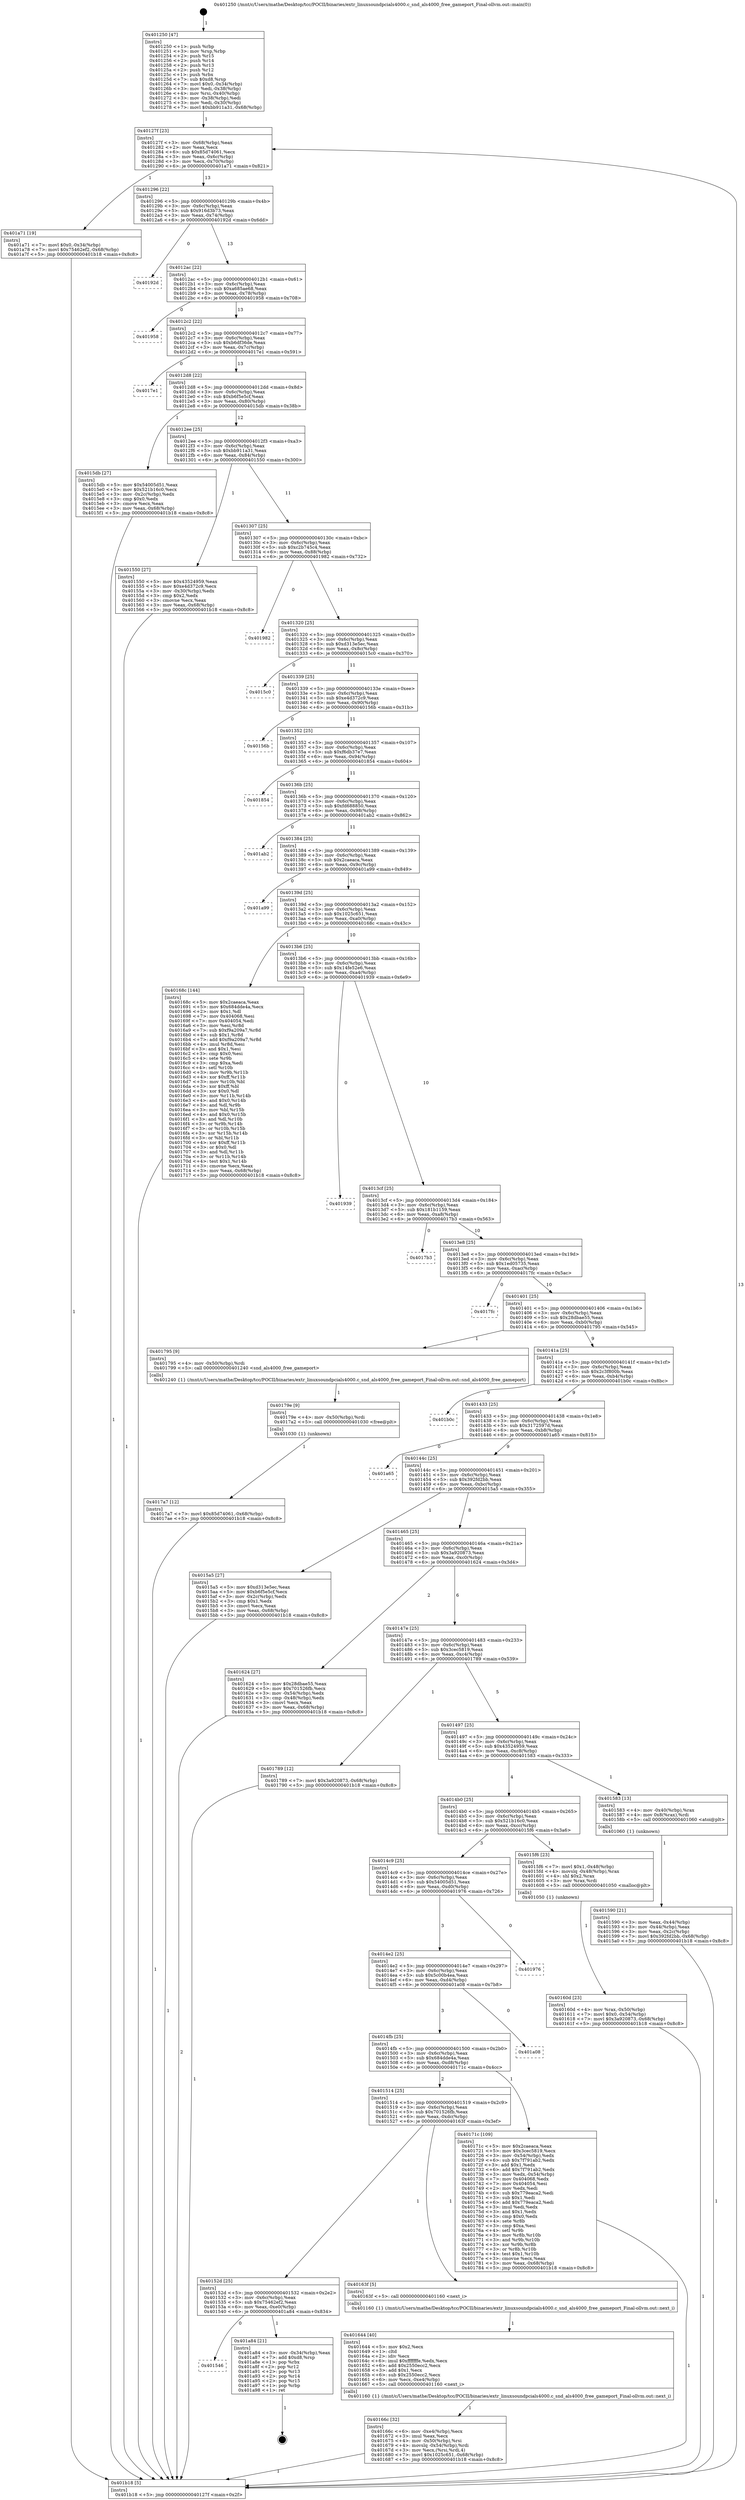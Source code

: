 digraph "0x401250" {
  label = "0x401250 (/mnt/c/Users/mathe/Desktop/tcc/POCII/binaries/extr_linuxsoundpcials4000.c_snd_als4000_free_gameport_Final-ollvm.out::main(0))"
  labelloc = "t"
  node[shape=record]

  Entry [label="",width=0.3,height=0.3,shape=circle,fillcolor=black,style=filled]
  "0x40127f" [label="{
     0x40127f [23]\l
     | [instrs]\l
     &nbsp;&nbsp;0x40127f \<+3\>: mov -0x68(%rbp),%eax\l
     &nbsp;&nbsp;0x401282 \<+2\>: mov %eax,%ecx\l
     &nbsp;&nbsp;0x401284 \<+6\>: sub $0x85d74061,%ecx\l
     &nbsp;&nbsp;0x40128a \<+3\>: mov %eax,-0x6c(%rbp)\l
     &nbsp;&nbsp;0x40128d \<+3\>: mov %ecx,-0x70(%rbp)\l
     &nbsp;&nbsp;0x401290 \<+6\>: je 0000000000401a71 \<main+0x821\>\l
  }"]
  "0x401a71" [label="{
     0x401a71 [19]\l
     | [instrs]\l
     &nbsp;&nbsp;0x401a71 \<+7\>: movl $0x0,-0x34(%rbp)\l
     &nbsp;&nbsp;0x401a78 \<+7\>: movl $0x75462ef2,-0x68(%rbp)\l
     &nbsp;&nbsp;0x401a7f \<+5\>: jmp 0000000000401b18 \<main+0x8c8\>\l
  }"]
  "0x401296" [label="{
     0x401296 [22]\l
     | [instrs]\l
     &nbsp;&nbsp;0x401296 \<+5\>: jmp 000000000040129b \<main+0x4b\>\l
     &nbsp;&nbsp;0x40129b \<+3\>: mov -0x6c(%rbp),%eax\l
     &nbsp;&nbsp;0x40129e \<+5\>: sub $0x916d3b73,%eax\l
     &nbsp;&nbsp;0x4012a3 \<+3\>: mov %eax,-0x74(%rbp)\l
     &nbsp;&nbsp;0x4012a6 \<+6\>: je 000000000040192d \<main+0x6dd\>\l
  }"]
  Exit [label="",width=0.3,height=0.3,shape=circle,fillcolor=black,style=filled,peripheries=2]
  "0x40192d" [label="{
     0x40192d\l
  }", style=dashed]
  "0x4012ac" [label="{
     0x4012ac [22]\l
     | [instrs]\l
     &nbsp;&nbsp;0x4012ac \<+5\>: jmp 00000000004012b1 \<main+0x61\>\l
     &nbsp;&nbsp;0x4012b1 \<+3\>: mov -0x6c(%rbp),%eax\l
     &nbsp;&nbsp;0x4012b4 \<+5\>: sub $0xa685ae68,%eax\l
     &nbsp;&nbsp;0x4012b9 \<+3\>: mov %eax,-0x78(%rbp)\l
     &nbsp;&nbsp;0x4012bc \<+6\>: je 0000000000401958 \<main+0x708\>\l
  }"]
  "0x401546" [label="{
     0x401546\l
  }", style=dashed]
  "0x401958" [label="{
     0x401958\l
  }", style=dashed]
  "0x4012c2" [label="{
     0x4012c2 [22]\l
     | [instrs]\l
     &nbsp;&nbsp;0x4012c2 \<+5\>: jmp 00000000004012c7 \<main+0x77\>\l
     &nbsp;&nbsp;0x4012c7 \<+3\>: mov -0x6c(%rbp),%eax\l
     &nbsp;&nbsp;0x4012ca \<+5\>: sub $0xb6df36de,%eax\l
     &nbsp;&nbsp;0x4012cf \<+3\>: mov %eax,-0x7c(%rbp)\l
     &nbsp;&nbsp;0x4012d2 \<+6\>: je 00000000004017e1 \<main+0x591\>\l
  }"]
  "0x401a84" [label="{
     0x401a84 [21]\l
     | [instrs]\l
     &nbsp;&nbsp;0x401a84 \<+3\>: mov -0x34(%rbp),%eax\l
     &nbsp;&nbsp;0x401a87 \<+7\>: add $0xd8,%rsp\l
     &nbsp;&nbsp;0x401a8e \<+1\>: pop %rbx\l
     &nbsp;&nbsp;0x401a8f \<+2\>: pop %r12\l
     &nbsp;&nbsp;0x401a91 \<+2\>: pop %r13\l
     &nbsp;&nbsp;0x401a93 \<+2\>: pop %r14\l
     &nbsp;&nbsp;0x401a95 \<+2\>: pop %r15\l
     &nbsp;&nbsp;0x401a97 \<+1\>: pop %rbp\l
     &nbsp;&nbsp;0x401a98 \<+1\>: ret\l
  }"]
  "0x4017e1" [label="{
     0x4017e1\l
  }", style=dashed]
  "0x4012d8" [label="{
     0x4012d8 [22]\l
     | [instrs]\l
     &nbsp;&nbsp;0x4012d8 \<+5\>: jmp 00000000004012dd \<main+0x8d\>\l
     &nbsp;&nbsp;0x4012dd \<+3\>: mov -0x6c(%rbp),%eax\l
     &nbsp;&nbsp;0x4012e0 \<+5\>: sub $0xb6f5e5cf,%eax\l
     &nbsp;&nbsp;0x4012e5 \<+3\>: mov %eax,-0x80(%rbp)\l
     &nbsp;&nbsp;0x4012e8 \<+6\>: je 00000000004015db \<main+0x38b\>\l
  }"]
  "0x4017a7" [label="{
     0x4017a7 [12]\l
     | [instrs]\l
     &nbsp;&nbsp;0x4017a7 \<+7\>: movl $0x85d74061,-0x68(%rbp)\l
     &nbsp;&nbsp;0x4017ae \<+5\>: jmp 0000000000401b18 \<main+0x8c8\>\l
  }"]
  "0x4015db" [label="{
     0x4015db [27]\l
     | [instrs]\l
     &nbsp;&nbsp;0x4015db \<+5\>: mov $0x54005d51,%eax\l
     &nbsp;&nbsp;0x4015e0 \<+5\>: mov $0x521b16c0,%ecx\l
     &nbsp;&nbsp;0x4015e5 \<+3\>: mov -0x2c(%rbp),%edx\l
     &nbsp;&nbsp;0x4015e8 \<+3\>: cmp $0x0,%edx\l
     &nbsp;&nbsp;0x4015eb \<+3\>: cmove %ecx,%eax\l
     &nbsp;&nbsp;0x4015ee \<+3\>: mov %eax,-0x68(%rbp)\l
     &nbsp;&nbsp;0x4015f1 \<+5\>: jmp 0000000000401b18 \<main+0x8c8\>\l
  }"]
  "0x4012ee" [label="{
     0x4012ee [25]\l
     | [instrs]\l
     &nbsp;&nbsp;0x4012ee \<+5\>: jmp 00000000004012f3 \<main+0xa3\>\l
     &nbsp;&nbsp;0x4012f3 \<+3\>: mov -0x6c(%rbp),%eax\l
     &nbsp;&nbsp;0x4012f6 \<+5\>: sub $0xbb911a31,%eax\l
     &nbsp;&nbsp;0x4012fb \<+6\>: mov %eax,-0x84(%rbp)\l
     &nbsp;&nbsp;0x401301 \<+6\>: je 0000000000401550 \<main+0x300\>\l
  }"]
  "0x40179e" [label="{
     0x40179e [9]\l
     | [instrs]\l
     &nbsp;&nbsp;0x40179e \<+4\>: mov -0x50(%rbp),%rdi\l
     &nbsp;&nbsp;0x4017a2 \<+5\>: call 0000000000401030 \<free@plt\>\l
     | [calls]\l
     &nbsp;&nbsp;0x401030 \{1\} (unknown)\l
  }"]
  "0x401550" [label="{
     0x401550 [27]\l
     | [instrs]\l
     &nbsp;&nbsp;0x401550 \<+5\>: mov $0x43524959,%eax\l
     &nbsp;&nbsp;0x401555 \<+5\>: mov $0xe4d372c9,%ecx\l
     &nbsp;&nbsp;0x40155a \<+3\>: mov -0x30(%rbp),%edx\l
     &nbsp;&nbsp;0x40155d \<+3\>: cmp $0x2,%edx\l
     &nbsp;&nbsp;0x401560 \<+3\>: cmovne %ecx,%eax\l
     &nbsp;&nbsp;0x401563 \<+3\>: mov %eax,-0x68(%rbp)\l
     &nbsp;&nbsp;0x401566 \<+5\>: jmp 0000000000401b18 \<main+0x8c8\>\l
  }"]
  "0x401307" [label="{
     0x401307 [25]\l
     | [instrs]\l
     &nbsp;&nbsp;0x401307 \<+5\>: jmp 000000000040130c \<main+0xbc\>\l
     &nbsp;&nbsp;0x40130c \<+3\>: mov -0x6c(%rbp),%eax\l
     &nbsp;&nbsp;0x40130f \<+5\>: sub $0xc2b745c4,%eax\l
     &nbsp;&nbsp;0x401314 \<+6\>: mov %eax,-0x88(%rbp)\l
     &nbsp;&nbsp;0x40131a \<+6\>: je 0000000000401982 \<main+0x732\>\l
  }"]
  "0x401b18" [label="{
     0x401b18 [5]\l
     | [instrs]\l
     &nbsp;&nbsp;0x401b18 \<+5\>: jmp 000000000040127f \<main+0x2f\>\l
  }"]
  "0x401250" [label="{
     0x401250 [47]\l
     | [instrs]\l
     &nbsp;&nbsp;0x401250 \<+1\>: push %rbp\l
     &nbsp;&nbsp;0x401251 \<+3\>: mov %rsp,%rbp\l
     &nbsp;&nbsp;0x401254 \<+2\>: push %r15\l
     &nbsp;&nbsp;0x401256 \<+2\>: push %r14\l
     &nbsp;&nbsp;0x401258 \<+2\>: push %r13\l
     &nbsp;&nbsp;0x40125a \<+2\>: push %r12\l
     &nbsp;&nbsp;0x40125c \<+1\>: push %rbx\l
     &nbsp;&nbsp;0x40125d \<+7\>: sub $0xd8,%rsp\l
     &nbsp;&nbsp;0x401264 \<+7\>: movl $0x0,-0x34(%rbp)\l
     &nbsp;&nbsp;0x40126b \<+3\>: mov %edi,-0x38(%rbp)\l
     &nbsp;&nbsp;0x40126e \<+4\>: mov %rsi,-0x40(%rbp)\l
     &nbsp;&nbsp;0x401272 \<+3\>: mov -0x38(%rbp),%edi\l
     &nbsp;&nbsp;0x401275 \<+3\>: mov %edi,-0x30(%rbp)\l
     &nbsp;&nbsp;0x401278 \<+7\>: movl $0xbb911a31,-0x68(%rbp)\l
  }"]
  "0x40166c" [label="{
     0x40166c [32]\l
     | [instrs]\l
     &nbsp;&nbsp;0x40166c \<+6\>: mov -0xe4(%rbp),%ecx\l
     &nbsp;&nbsp;0x401672 \<+3\>: imul %eax,%ecx\l
     &nbsp;&nbsp;0x401675 \<+4\>: mov -0x50(%rbp),%rsi\l
     &nbsp;&nbsp;0x401679 \<+4\>: movslq -0x54(%rbp),%rdi\l
     &nbsp;&nbsp;0x40167d \<+3\>: mov %ecx,(%rsi,%rdi,4)\l
     &nbsp;&nbsp;0x401680 \<+7\>: movl $0x1025c651,-0x68(%rbp)\l
     &nbsp;&nbsp;0x401687 \<+5\>: jmp 0000000000401b18 \<main+0x8c8\>\l
  }"]
  "0x401982" [label="{
     0x401982\l
  }", style=dashed]
  "0x401320" [label="{
     0x401320 [25]\l
     | [instrs]\l
     &nbsp;&nbsp;0x401320 \<+5\>: jmp 0000000000401325 \<main+0xd5\>\l
     &nbsp;&nbsp;0x401325 \<+3\>: mov -0x6c(%rbp),%eax\l
     &nbsp;&nbsp;0x401328 \<+5\>: sub $0xd313e5ec,%eax\l
     &nbsp;&nbsp;0x40132d \<+6\>: mov %eax,-0x8c(%rbp)\l
     &nbsp;&nbsp;0x401333 \<+6\>: je 00000000004015c0 \<main+0x370\>\l
  }"]
  "0x401644" [label="{
     0x401644 [40]\l
     | [instrs]\l
     &nbsp;&nbsp;0x401644 \<+5\>: mov $0x2,%ecx\l
     &nbsp;&nbsp;0x401649 \<+1\>: cltd\l
     &nbsp;&nbsp;0x40164a \<+2\>: idiv %ecx\l
     &nbsp;&nbsp;0x40164c \<+6\>: imul $0xfffffffe,%edx,%ecx\l
     &nbsp;&nbsp;0x401652 \<+6\>: add $0x2550ecc2,%ecx\l
     &nbsp;&nbsp;0x401658 \<+3\>: add $0x1,%ecx\l
     &nbsp;&nbsp;0x40165b \<+6\>: sub $0x2550ecc2,%ecx\l
     &nbsp;&nbsp;0x401661 \<+6\>: mov %ecx,-0xe4(%rbp)\l
     &nbsp;&nbsp;0x401667 \<+5\>: call 0000000000401160 \<next_i\>\l
     | [calls]\l
     &nbsp;&nbsp;0x401160 \{1\} (/mnt/c/Users/mathe/Desktop/tcc/POCII/binaries/extr_linuxsoundpcials4000.c_snd_als4000_free_gameport_Final-ollvm.out::next_i)\l
  }"]
  "0x4015c0" [label="{
     0x4015c0\l
  }", style=dashed]
  "0x401339" [label="{
     0x401339 [25]\l
     | [instrs]\l
     &nbsp;&nbsp;0x401339 \<+5\>: jmp 000000000040133e \<main+0xee\>\l
     &nbsp;&nbsp;0x40133e \<+3\>: mov -0x6c(%rbp),%eax\l
     &nbsp;&nbsp;0x401341 \<+5\>: sub $0xe4d372c9,%eax\l
     &nbsp;&nbsp;0x401346 \<+6\>: mov %eax,-0x90(%rbp)\l
     &nbsp;&nbsp;0x40134c \<+6\>: je 000000000040156b \<main+0x31b\>\l
  }"]
  "0x40152d" [label="{
     0x40152d [25]\l
     | [instrs]\l
     &nbsp;&nbsp;0x40152d \<+5\>: jmp 0000000000401532 \<main+0x2e2\>\l
     &nbsp;&nbsp;0x401532 \<+3\>: mov -0x6c(%rbp),%eax\l
     &nbsp;&nbsp;0x401535 \<+5\>: sub $0x75462ef2,%eax\l
     &nbsp;&nbsp;0x40153a \<+6\>: mov %eax,-0xe0(%rbp)\l
     &nbsp;&nbsp;0x401540 \<+6\>: je 0000000000401a84 \<main+0x834\>\l
  }"]
  "0x40156b" [label="{
     0x40156b\l
  }", style=dashed]
  "0x401352" [label="{
     0x401352 [25]\l
     | [instrs]\l
     &nbsp;&nbsp;0x401352 \<+5\>: jmp 0000000000401357 \<main+0x107\>\l
     &nbsp;&nbsp;0x401357 \<+3\>: mov -0x6c(%rbp),%eax\l
     &nbsp;&nbsp;0x40135a \<+5\>: sub $0xf6db37e7,%eax\l
     &nbsp;&nbsp;0x40135f \<+6\>: mov %eax,-0x94(%rbp)\l
     &nbsp;&nbsp;0x401365 \<+6\>: je 0000000000401854 \<main+0x604\>\l
  }"]
  "0x40163f" [label="{
     0x40163f [5]\l
     | [instrs]\l
     &nbsp;&nbsp;0x40163f \<+5\>: call 0000000000401160 \<next_i\>\l
     | [calls]\l
     &nbsp;&nbsp;0x401160 \{1\} (/mnt/c/Users/mathe/Desktop/tcc/POCII/binaries/extr_linuxsoundpcials4000.c_snd_als4000_free_gameport_Final-ollvm.out::next_i)\l
  }"]
  "0x401854" [label="{
     0x401854\l
  }", style=dashed]
  "0x40136b" [label="{
     0x40136b [25]\l
     | [instrs]\l
     &nbsp;&nbsp;0x40136b \<+5\>: jmp 0000000000401370 \<main+0x120\>\l
     &nbsp;&nbsp;0x401370 \<+3\>: mov -0x6c(%rbp),%eax\l
     &nbsp;&nbsp;0x401373 \<+5\>: sub $0xfd688850,%eax\l
     &nbsp;&nbsp;0x401378 \<+6\>: mov %eax,-0x98(%rbp)\l
     &nbsp;&nbsp;0x40137e \<+6\>: je 0000000000401ab2 \<main+0x862\>\l
  }"]
  "0x401514" [label="{
     0x401514 [25]\l
     | [instrs]\l
     &nbsp;&nbsp;0x401514 \<+5\>: jmp 0000000000401519 \<main+0x2c9\>\l
     &nbsp;&nbsp;0x401519 \<+3\>: mov -0x6c(%rbp),%eax\l
     &nbsp;&nbsp;0x40151c \<+5\>: sub $0x701526fb,%eax\l
     &nbsp;&nbsp;0x401521 \<+6\>: mov %eax,-0xdc(%rbp)\l
     &nbsp;&nbsp;0x401527 \<+6\>: je 000000000040163f \<main+0x3ef\>\l
  }"]
  "0x401ab2" [label="{
     0x401ab2\l
  }", style=dashed]
  "0x401384" [label="{
     0x401384 [25]\l
     | [instrs]\l
     &nbsp;&nbsp;0x401384 \<+5\>: jmp 0000000000401389 \<main+0x139\>\l
     &nbsp;&nbsp;0x401389 \<+3\>: mov -0x6c(%rbp),%eax\l
     &nbsp;&nbsp;0x40138c \<+5\>: sub $0x2caeaca,%eax\l
     &nbsp;&nbsp;0x401391 \<+6\>: mov %eax,-0x9c(%rbp)\l
     &nbsp;&nbsp;0x401397 \<+6\>: je 0000000000401a99 \<main+0x849\>\l
  }"]
  "0x40171c" [label="{
     0x40171c [109]\l
     | [instrs]\l
     &nbsp;&nbsp;0x40171c \<+5\>: mov $0x2caeaca,%eax\l
     &nbsp;&nbsp;0x401721 \<+5\>: mov $0x3cec5819,%ecx\l
     &nbsp;&nbsp;0x401726 \<+3\>: mov -0x54(%rbp),%edx\l
     &nbsp;&nbsp;0x401729 \<+6\>: sub $0x7f791ab2,%edx\l
     &nbsp;&nbsp;0x40172f \<+3\>: add $0x1,%edx\l
     &nbsp;&nbsp;0x401732 \<+6\>: add $0x7f791ab2,%edx\l
     &nbsp;&nbsp;0x401738 \<+3\>: mov %edx,-0x54(%rbp)\l
     &nbsp;&nbsp;0x40173b \<+7\>: mov 0x404068,%edx\l
     &nbsp;&nbsp;0x401742 \<+7\>: mov 0x404054,%esi\l
     &nbsp;&nbsp;0x401749 \<+2\>: mov %edx,%edi\l
     &nbsp;&nbsp;0x40174b \<+6\>: sub $0x779eaca2,%edi\l
     &nbsp;&nbsp;0x401751 \<+3\>: sub $0x1,%edi\l
     &nbsp;&nbsp;0x401754 \<+6\>: add $0x779eaca2,%edi\l
     &nbsp;&nbsp;0x40175a \<+3\>: imul %edi,%edx\l
     &nbsp;&nbsp;0x40175d \<+3\>: and $0x1,%edx\l
     &nbsp;&nbsp;0x401760 \<+3\>: cmp $0x0,%edx\l
     &nbsp;&nbsp;0x401763 \<+4\>: sete %r8b\l
     &nbsp;&nbsp;0x401767 \<+3\>: cmp $0xa,%esi\l
     &nbsp;&nbsp;0x40176a \<+4\>: setl %r9b\l
     &nbsp;&nbsp;0x40176e \<+3\>: mov %r8b,%r10b\l
     &nbsp;&nbsp;0x401771 \<+3\>: and %r9b,%r10b\l
     &nbsp;&nbsp;0x401774 \<+3\>: xor %r9b,%r8b\l
     &nbsp;&nbsp;0x401777 \<+3\>: or %r8b,%r10b\l
     &nbsp;&nbsp;0x40177a \<+4\>: test $0x1,%r10b\l
     &nbsp;&nbsp;0x40177e \<+3\>: cmovne %ecx,%eax\l
     &nbsp;&nbsp;0x401781 \<+3\>: mov %eax,-0x68(%rbp)\l
     &nbsp;&nbsp;0x401784 \<+5\>: jmp 0000000000401b18 \<main+0x8c8\>\l
  }"]
  "0x401a99" [label="{
     0x401a99\l
  }", style=dashed]
  "0x40139d" [label="{
     0x40139d [25]\l
     | [instrs]\l
     &nbsp;&nbsp;0x40139d \<+5\>: jmp 00000000004013a2 \<main+0x152\>\l
     &nbsp;&nbsp;0x4013a2 \<+3\>: mov -0x6c(%rbp),%eax\l
     &nbsp;&nbsp;0x4013a5 \<+5\>: sub $0x1025c651,%eax\l
     &nbsp;&nbsp;0x4013aa \<+6\>: mov %eax,-0xa0(%rbp)\l
     &nbsp;&nbsp;0x4013b0 \<+6\>: je 000000000040168c \<main+0x43c\>\l
  }"]
  "0x4014fb" [label="{
     0x4014fb [25]\l
     | [instrs]\l
     &nbsp;&nbsp;0x4014fb \<+5\>: jmp 0000000000401500 \<main+0x2b0\>\l
     &nbsp;&nbsp;0x401500 \<+3\>: mov -0x6c(%rbp),%eax\l
     &nbsp;&nbsp;0x401503 \<+5\>: sub $0x684dde4a,%eax\l
     &nbsp;&nbsp;0x401508 \<+6\>: mov %eax,-0xd8(%rbp)\l
     &nbsp;&nbsp;0x40150e \<+6\>: je 000000000040171c \<main+0x4cc\>\l
  }"]
  "0x40168c" [label="{
     0x40168c [144]\l
     | [instrs]\l
     &nbsp;&nbsp;0x40168c \<+5\>: mov $0x2caeaca,%eax\l
     &nbsp;&nbsp;0x401691 \<+5\>: mov $0x684dde4a,%ecx\l
     &nbsp;&nbsp;0x401696 \<+2\>: mov $0x1,%dl\l
     &nbsp;&nbsp;0x401698 \<+7\>: mov 0x404068,%esi\l
     &nbsp;&nbsp;0x40169f \<+7\>: mov 0x404054,%edi\l
     &nbsp;&nbsp;0x4016a6 \<+3\>: mov %esi,%r8d\l
     &nbsp;&nbsp;0x4016a9 \<+7\>: sub $0xf9a209a7,%r8d\l
     &nbsp;&nbsp;0x4016b0 \<+4\>: sub $0x1,%r8d\l
     &nbsp;&nbsp;0x4016b4 \<+7\>: add $0xf9a209a7,%r8d\l
     &nbsp;&nbsp;0x4016bb \<+4\>: imul %r8d,%esi\l
     &nbsp;&nbsp;0x4016bf \<+3\>: and $0x1,%esi\l
     &nbsp;&nbsp;0x4016c2 \<+3\>: cmp $0x0,%esi\l
     &nbsp;&nbsp;0x4016c5 \<+4\>: sete %r9b\l
     &nbsp;&nbsp;0x4016c9 \<+3\>: cmp $0xa,%edi\l
     &nbsp;&nbsp;0x4016cc \<+4\>: setl %r10b\l
     &nbsp;&nbsp;0x4016d0 \<+3\>: mov %r9b,%r11b\l
     &nbsp;&nbsp;0x4016d3 \<+4\>: xor $0xff,%r11b\l
     &nbsp;&nbsp;0x4016d7 \<+3\>: mov %r10b,%bl\l
     &nbsp;&nbsp;0x4016da \<+3\>: xor $0xff,%bl\l
     &nbsp;&nbsp;0x4016dd \<+3\>: xor $0x0,%dl\l
     &nbsp;&nbsp;0x4016e0 \<+3\>: mov %r11b,%r14b\l
     &nbsp;&nbsp;0x4016e3 \<+4\>: and $0x0,%r14b\l
     &nbsp;&nbsp;0x4016e7 \<+3\>: and %dl,%r9b\l
     &nbsp;&nbsp;0x4016ea \<+3\>: mov %bl,%r15b\l
     &nbsp;&nbsp;0x4016ed \<+4\>: and $0x0,%r15b\l
     &nbsp;&nbsp;0x4016f1 \<+3\>: and %dl,%r10b\l
     &nbsp;&nbsp;0x4016f4 \<+3\>: or %r9b,%r14b\l
     &nbsp;&nbsp;0x4016f7 \<+3\>: or %r10b,%r15b\l
     &nbsp;&nbsp;0x4016fa \<+3\>: xor %r15b,%r14b\l
     &nbsp;&nbsp;0x4016fd \<+3\>: or %bl,%r11b\l
     &nbsp;&nbsp;0x401700 \<+4\>: xor $0xff,%r11b\l
     &nbsp;&nbsp;0x401704 \<+3\>: or $0x0,%dl\l
     &nbsp;&nbsp;0x401707 \<+3\>: and %dl,%r11b\l
     &nbsp;&nbsp;0x40170a \<+3\>: or %r11b,%r14b\l
     &nbsp;&nbsp;0x40170d \<+4\>: test $0x1,%r14b\l
     &nbsp;&nbsp;0x401711 \<+3\>: cmovne %ecx,%eax\l
     &nbsp;&nbsp;0x401714 \<+3\>: mov %eax,-0x68(%rbp)\l
     &nbsp;&nbsp;0x401717 \<+5\>: jmp 0000000000401b18 \<main+0x8c8\>\l
  }"]
  "0x4013b6" [label="{
     0x4013b6 [25]\l
     | [instrs]\l
     &nbsp;&nbsp;0x4013b6 \<+5\>: jmp 00000000004013bb \<main+0x16b\>\l
     &nbsp;&nbsp;0x4013bb \<+3\>: mov -0x6c(%rbp),%eax\l
     &nbsp;&nbsp;0x4013be \<+5\>: sub $0x14fe52e6,%eax\l
     &nbsp;&nbsp;0x4013c3 \<+6\>: mov %eax,-0xa4(%rbp)\l
     &nbsp;&nbsp;0x4013c9 \<+6\>: je 0000000000401939 \<main+0x6e9\>\l
  }"]
  "0x401a08" [label="{
     0x401a08\l
  }", style=dashed]
  "0x401939" [label="{
     0x401939\l
  }", style=dashed]
  "0x4013cf" [label="{
     0x4013cf [25]\l
     | [instrs]\l
     &nbsp;&nbsp;0x4013cf \<+5\>: jmp 00000000004013d4 \<main+0x184\>\l
     &nbsp;&nbsp;0x4013d4 \<+3\>: mov -0x6c(%rbp),%eax\l
     &nbsp;&nbsp;0x4013d7 \<+5\>: sub $0x181b1159,%eax\l
     &nbsp;&nbsp;0x4013dc \<+6\>: mov %eax,-0xa8(%rbp)\l
     &nbsp;&nbsp;0x4013e2 \<+6\>: je 00000000004017b3 \<main+0x563\>\l
  }"]
  "0x4014e2" [label="{
     0x4014e2 [25]\l
     | [instrs]\l
     &nbsp;&nbsp;0x4014e2 \<+5\>: jmp 00000000004014e7 \<main+0x297\>\l
     &nbsp;&nbsp;0x4014e7 \<+3\>: mov -0x6c(%rbp),%eax\l
     &nbsp;&nbsp;0x4014ea \<+5\>: sub $0x5c00b4ea,%eax\l
     &nbsp;&nbsp;0x4014ef \<+6\>: mov %eax,-0xd4(%rbp)\l
     &nbsp;&nbsp;0x4014f5 \<+6\>: je 0000000000401a08 \<main+0x7b8\>\l
  }"]
  "0x4017b3" [label="{
     0x4017b3\l
  }", style=dashed]
  "0x4013e8" [label="{
     0x4013e8 [25]\l
     | [instrs]\l
     &nbsp;&nbsp;0x4013e8 \<+5\>: jmp 00000000004013ed \<main+0x19d\>\l
     &nbsp;&nbsp;0x4013ed \<+3\>: mov -0x6c(%rbp),%eax\l
     &nbsp;&nbsp;0x4013f0 \<+5\>: sub $0x1ed05735,%eax\l
     &nbsp;&nbsp;0x4013f5 \<+6\>: mov %eax,-0xac(%rbp)\l
     &nbsp;&nbsp;0x4013fb \<+6\>: je 00000000004017fc \<main+0x5ac\>\l
  }"]
  "0x401976" [label="{
     0x401976\l
  }", style=dashed]
  "0x4017fc" [label="{
     0x4017fc\l
  }", style=dashed]
  "0x401401" [label="{
     0x401401 [25]\l
     | [instrs]\l
     &nbsp;&nbsp;0x401401 \<+5\>: jmp 0000000000401406 \<main+0x1b6\>\l
     &nbsp;&nbsp;0x401406 \<+3\>: mov -0x6c(%rbp),%eax\l
     &nbsp;&nbsp;0x401409 \<+5\>: sub $0x28dbae55,%eax\l
     &nbsp;&nbsp;0x40140e \<+6\>: mov %eax,-0xb0(%rbp)\l
     &nbsp;&nbsp;0x401414 \<+6\>: je 0000000000401795 \<main+0x545\>\l
  }"]
  "0x40160d" [label="{
     0x40160d [23]\l
     | [instrs]\l
     &nbsp;&nbsp;0x40160d \<+4\>: mov %rax,-0x50(%rbp)\l
     &nbsp;&nbsp;0x401611 \<+7\>: movl $0x0,-0x54(%rbp)\l
     &nbsp;&nbsp;0x401618 \<+7\>: movl $0x3a920873,-0x68(%rbp)\l
     &nbsp;&nbsp;0x40161f \<+5\>: jmp 0000000000401b18 \<main+0x8c8\>\l
  }"]
  "0x401795" [label="{
     0x401795 [9]\l
     | [instrs]\l
     &nbsp;&nbsp;0x401795 \<+4\>: mov -0x50(%rbp),%rdi\l
     &nbsp;&nbsp;0x401799 \<+5\>: call 0000000000401240 \<snd_als4000_free_gameport\>\l
     | [calls]\l
     &nbsp;&nbsp;0x401240 \{1\} (/mnt/c/Users/mathe/Desktop/tcc/POCII/binaries/extr_linuxsoundpcials4000.c_snd_als4000_free_gameport_Final-ollvm.out::snd_als4000_free_gameport)\l
  }"]
  "0x40141a" [label="{
     0x40141a [25]\l
     | [instrs]\l
     &nbsp;&nbsp;0x40141a \<+5\>: jmp 000000000040141f \<main+0x1cf\>\l
     &nbsp;&nbsp;0x40141f \<+3\>: mov -0x6c(%rbp),%eax\l
     &nbsp;&nbsp;0x401422 \<+5\>: sub $0x2c3f800b,%eax\l
     &nbsp;&nbsp;0x401427 \<+6\>: mov %eax,-0xb4(%rbp)\l
     &nbsp;&nbsp;0x40142d \<+6\>: je 0000000000401b0c \<main+0x8bc\>\l
  }"]
  "0x4014c9" [label="{
     0x4014c9 [25]\l
     | [instrs]\l
     &nbsp;&nbsp;0x4014c9 \<+5\>: jmp 00000000004014ce \<main+0x27e\>\l
     &nbsp;&nbsp;0x4014ce \<+3\>: mov -0x6c(%rbp),%eax\l
     &nbsp;&nbsp;0x4014d1 \<+5\>: sub $0x54005d51,%eax\l
     &nbsp;&nbsp;0x4014d6 \<+6\>: mov %eax,-0xd0(%rbp)\l
     &nbsp;&nbsp;0x4014dc \<+6\>: je 0000000000401976 \<main+0x726\>\l
  }"]
  "0x401b0c" [label="{
     0x401b0c\l
  }", style=dashed]
  "0x401433" [label="{
     0x401433 [25]\l
     | [instrs]\l
     &nbsp;&nbsp;0x401433 \<+5\>: jmp 0000000000401438 \<main+0x1e8\>\l
     &nbsp;&nbsp;0x401438 \<+3\>: mov -0x6c(%rbp),%eax\l
     &nbsp;&nbsp;0x40143b \<+5\>: sub $0x3172597d,%eax\l
     &nbsp;&nbsp;0x401440 \<+6\>: mov %eax,-0xb8(%rbp)\l
     &nbsp;&nbsp;0x401446 \<+6\>: je 0000000000401a65 \<main+0x815\>\l
  }"]
  "0x4015f6" [label="{
     0x4015f6 [23]\l
     | [instrs]\l
     &nbsp;&nbsp;0x4015f6 \<+7\>: movl $0x1,-0x48(%rbp)\l
     &nbsp;&nbsp;0x4015fd \<+4\>: movslq -0x48(%rbp),%rax\l
     &nbsp;&nbsp;0x401601 \<+4\>: shl $0x2,%rax\l
     &nbsp;&nbsp;0x401605 \<+3\>: mov %rax,%rdi\l
     &nbsp;&nbsp;0x401608 \<+5\>: call 0000000000401050 \<malloc@plt\>\l
     | [calls]\l
     &nbsp;&nbsp;0x401050 \{1\} (unknown)\l
  }"]
  "0x401a65" [label="{
     0x401a65\l
  }", style=dashed]
  "0x40144c" [label="{
     0x40144c [25]\l
     | [instrs]\l
     &nbsp;&nbsp;0x40144c \<+5\>: jmp 0000000000401451 \<main+0x201\>\l
     &nbsp;&nbsp;0x401451 \<+3\>: mov -0x6c(%rbp),%eax\l
     &nbsp;&nbsp;0x401454 \<+5\>: sub $0x392fd2bb,%eax\l
     &nbsp;&nbsp;0x401459 \<+6\>: mov %eax,-0xbc(%rbp)\l
     &nbsp;&nbsp;0x40145f \<+6\>: je 00000000004015a5 \<main+0x355\>\l
  }"]
  "0x401590" [label="{
     0x401590 [21]\l
     | [instrs]\l
     &nbsp;&nbsp;0x401590 \<+3\>: mov %eax,-0x44(%rbp)\l
     &nbsp;&nbsp;0x401593 \<+3\>: mov -0x44(%rbp),%eax\l
     &nbsp;&nbsp;0x401596 \<+3\>: mov %eax,-0x2c(%rbp)\l
     &nbsp;&nbsp;0x401599 \<+7\>: movl $0x392fd2bb,-0x68(%rbp)\l
     &nbsp;&nbsp;0x4015a0 \<+5\>: jmp 0000000000401b18 \<main+0x8c8\>\l
  }"]
  "0x4015a5" [label="{
     0x4015a5 [27]\l
     | [instrs]\l
     &nbsp;&nbsp;0x4015a5 \<+5\>: mov $0xd313e5ec,%eax\l
     &nbsp;&nbsp;0x4015aa \<+5\>: mov $0xb6f5e5cf,%ecx\l
     &nbsp;&nbsp;0x4015af \<+3\>: mov -0x2c(%rbp),%edx\l
     &nbsp;&nbsp;0x4015b2 \<+3\>: cmp $0x1,%edx\l
     &nbsp;&nbsp;0x4015b5 \<+3\>: cmovl %ecx,%eax\l
     &nbsp;&nbsp;0x4015b8 \<+3\>: mov %eax,-0x68(%rbp)\l
     &nbsp;&nbsp;0x4015bb \<+5\>: jmp 0000000000401b18 \<main+0x8c8\>\l
  }"]
  "0x401465" [label="{
     0x401465 [25]\l
     | [instrs]\l
     &nbsp;&nbsp;0x401465 \<+5\>: jmp 000000000040146a \<main+0x21a\>\l
     &nbsp;&nbsp;0x40146a \<+3\>: mov -0x6c(%rbp),%eax\l
     &nbsp;&nbsp;0x40146d \<+5\>: sub $0x3a920873,%eax\l
     &nbsp;&nbsp;0x401472 \<+6\>: mov %eax,-0xc0(%rbp)\l
     &nbsp;&nbsp;0x401478 \<+6\>: je 0000000000401624 \<main+0x3d4\>\l
  }"]
  "0x4014b0" [label="{
     0x4014b0 [25]\l
     | [instrs]\l
     &nbsp;&nbsp;0x4014b0 \<+5\>: jmp 00000000004014b5 \<main+0x265\>\l
     &nbsp;&nbsp;0x4014b5 \<+3\>: mov -0x6c(%rbp),%eax\l
     &nbsp;&nbsp;0x4014b8 \<+5\>: sub $0x521b16c0,%eax\l
     &nbsp;&nbsp;0x4014bd \<+6\>: mov %eax,-0xcc(%rbp)\l
     &nbsp;&nbsp;0x4014c3 \<+6\>: je 00000000004015f6 \<main+0x3a6\>\l
  }"]
  "0x401624" [label="{
     0x401624 [27]\l
     | [instrs]\l
     &nbsp;&nbsp;0x401624 \<+5\>: mov $0x28dbae55,%eax\l
     &nbsp;&nbsp;0x401629 \<+5\>: mov $0x701526fb,%ecx\l
     &nbsp;&nbsp;0x40162e \<+3\>: mov -0x54(%rbp),%edx\l
     &nbsp;&nbsp;0x401631 \<+3\>: cmp -0x48(%rbp),%edx\l
     &nbsp;&nbsp;0x401634 \<+3\>: cmovl %ecx,%eax\l
     &nbsp;&nbsp;0x401637 \<+3\>: mov %eax,-0x68(%rbp)\l
     &nbsp;&nbsp;0x40163a \<+5\>: jmp 0000000000401b18 \<main+0x8c8\>\l
  }"]
  "0x40147e" [label="{
     0x40147e [25]\l
     | [instrs]\l
     &nbsp;&nbsp;0x40147e \<+5\>: jmp 0000000000401483 \<main+0x233\>\l
     &nbsp;&nbsp;0x401483 \<+3\>: mov -0x6c(%rbp),%eax\l
     &nbsp;&nbsp;0x401486 \<+5\>: sub $0x3cec5819,%eax\l
     &nbsp;&nbsp;0x40148b \<+6\>: mov %eax,-0xc4(%rbp)\l
     &nbsp;&nbsp;0x401491 \<+6\>: je 0000000000401789 \<main+0x539\>\l
  }"]
  "0x401583" [label="{
     0x401583 [13]\l
     | [instrs]\l
     &nbsp;&nbsp;0x401583 \<+4\>: mov -0x40(%rbp),%rax\l
     &nbsp;&nbsp;0x401587 \<+4\>: mov 0x8(%rax),%rdi\l
     &nbsp;&nbsp;0x40158b \<+5\>: call 0000000000401060 \<atoi@plt\>\l
     | [calls]\l
     &nbsp;&nbsp;0x401060 \{1\} (unknown)\l
  }"]
  "0x401789" [label="{
     0x401789 [12]\l
     | [instrs]\l
     &nbsp;&nbsp;0x401789 \<+7\>: movl $0x3a920873,-0x68(%rbp)\l
     &nbsp;&nbsp;0x401790 \<+5\>: jmp 0000000000401b18 \<main+0x8c8\>\l
  }"]
  "0x401497" [label="{
     0x401497 [25]\l
     | [instrs]\l
     &nbsp;&nbsp;0x401497 \<+5\>: jmp 000000000040149c \<main+0x24c\>\l
     &nbsp;&nbsp;0x40149c \<+3\>: mov -0x6c(%rbp),%eax\l
     &nbsp;&nbsp;0x40149f \<+5\>: sub $0x43524959,%eax\l
     &nbsp;&nbsp;0x4014a4 \<+6\>: mov %eax,-0xc8(%rbp)\l
     &nbsp;&nbsp;0x4014aa \<+6\>: je 0000000000401583 \<main+0x333\>\l
  }"]
  Entry -> "0x401250" [label=" 1"]
  "0x40127f" -> "0x401a71" [label=" 1"]
  "0x40127f" -> "0x401296" [label=" 13"]
  "0x401a84" -> Exit [label=" 1"]
  "0x401296" -> "0x40192d" [label=" 0"]
  "0x401296" -> "0x4012ac" [label=" 13"]
  "0x40152d" -> "0x401546" [label=" 0"]
  "0x4012ac" -> "0x401958" [label=" 0"]
  "0x4012ac" -> "0x4012c2" [label=" 13"]
  "0x40152d" -> "0x401a84" [label=" 1"]
  "0x4012c2" -> "0x4017e1" [label=" 0"]
  "0x4012c2" -> "0x4012d8" [label=" 13"]
  "0x401a71" -> "0x401b18" [label=" 1"]
  "0x4012d8" -> "0x4015db" [label=" 1"]
  "0x4012d8" -> "0x4012ee" [label=" 12"]
  "0x4017a7" -> "0x401b18" [label=" 1"]
  "0x4012ee" -> "0x401550" [label=" 1"]
  "0x4012ee" -> "0x401307" [label=" 11"]
  "0x401550" -> "0x401b18" [label=" 1"]
  "0x401250" -> "0x40127f" [label=" 1"]
  "0x401b18" -> "0x40127f" [label=" 13"]
  "0x40179e" -> "0x4017a7" [label=" 1"]
  "0x401307" -> "0x401982" [label=" 0"]
  "0x401307" -> "0x401320" [label=" 11"]
  "0x401795" -> "0x40179e" [label=" 1"]
  "0x401320" -> "0x4015c0" [label=" 0"]
  "0x401320" -> "0x401339" [label=" 11"]
  "0x401789" -> "0x401b18" [label=" 1"]
  "0x401339" -> "0x40156b" [label=" 0"]
  "0x401339" -> "0x401352" [label=" 11"]
  "0x40171c" -> "0x401b18" [label=" 1"]
  "0x401352" -> "0x401854" [label=" 0"]
  "0x401352" -> "0x40136b" [label=" 11"]
  "0x40168c" -> "0x401b18" [label=" 1"]
  "0x40136b" -> "0x401ab2" [label=" 0"]
  "0x40136b" -> "0x401384" [label=" 11"]
  "0x401644" -> "0x40166c" [label=" 1"]
  "0x401384" -> "0x401a99" [label=" 0"]
  "0x401384" -> "0x40139d" [label=" 11"]
  "0x40163f" -> "0x401644" [label=" 1"]
  "0x40139d" -> "0x40168c" [label=" 1"]
  "0x40139d" -> "0x4013b6" [label=" 10"]
  "0x401514" -> "0x40163f" [label=" 1"]
  "0x4013b6" -> "0x401939" [label=" 0"]
  "0x4013b6" -> "0x4013cf" [label=" 10"]
  "0x40166c" -> "0x401b18" [label=" 1"]
  "0x4013cf" -> "0x4017b3" [label=" 0"]
  "0x4013cf" -> "0x4013e8" [label=" 10"]
  "0x4014fb" -> "0x40171c" [label=" 1"]
  "0x4013e8" -> "0x4017fc" [label=" 0"]
  "0x4013e8" -> "0x401401" [label=" 10"]
  "0x401514" -> "0x40152d" [label=" 1"]
  "0x401401" -> "0x401795" [label=" 1"]
  "0x401401" -> "0x40141a" [label=" 9"]
  "0x4014e2" -> "0x401a08" [label=" 0"]
  "0x40141a" -> "0x401b0c" [label=" 0"]
  "0x40141a" -> "0x401433" [label=" 9"]
  "0x4014fb" -> "0x401514" [label=" 2"]
  "0x401433" -> "0x401a65" [label=" 0"]
  "0x401433" -> "0x40144c" [label=" 9"]
  "0x4014c9" -> "0x4014e2" [label=" 3"]
  "0x40144c" -> "0x4015a5" [label=" 1"]
  "0x40144c" -> "0x401465" [label=" 8"]
  "0x4014e2" -> "0x4014fb" [label=" 3"]
  "0x401465" -> "0x401624" [label=" 2"]
  "0x401465" -> "0x40147e" [label=" 6"]
  "0x401624" -> "0x401b18" [label=" 2"]
  "0x40147e" -> "0x401789" [label=" 1"]
  "0x40147e" -> "0x401497" [label=" 5"]
  "0x40160d" -> "0x401b18" [label=" 1"]
  "0x401497" -> "0x401583" [label=" 1"]
  "0x401497" -> "0x4014b0" [label=" 4"]
  "0x401583" -> "0x401590" [label=" 1"]
  "0x401590" -> "0x401b18" [label=" 1"]
  "0x4015a5" -> "0x401b18" [label=" 1"]
  "0x4015db" -> "0x401b18" [label=" 1"]
  "0x4014c9" -> "0x401976" [label=" 0"]
  "0x4014b0" -> "0x4015f6" [label=" 1"]
  "0x4014b0" -> "0x4014c9" [label=" 3"]
  "0x4015f6" -> "0x40160d" [label=" 1"]
}

